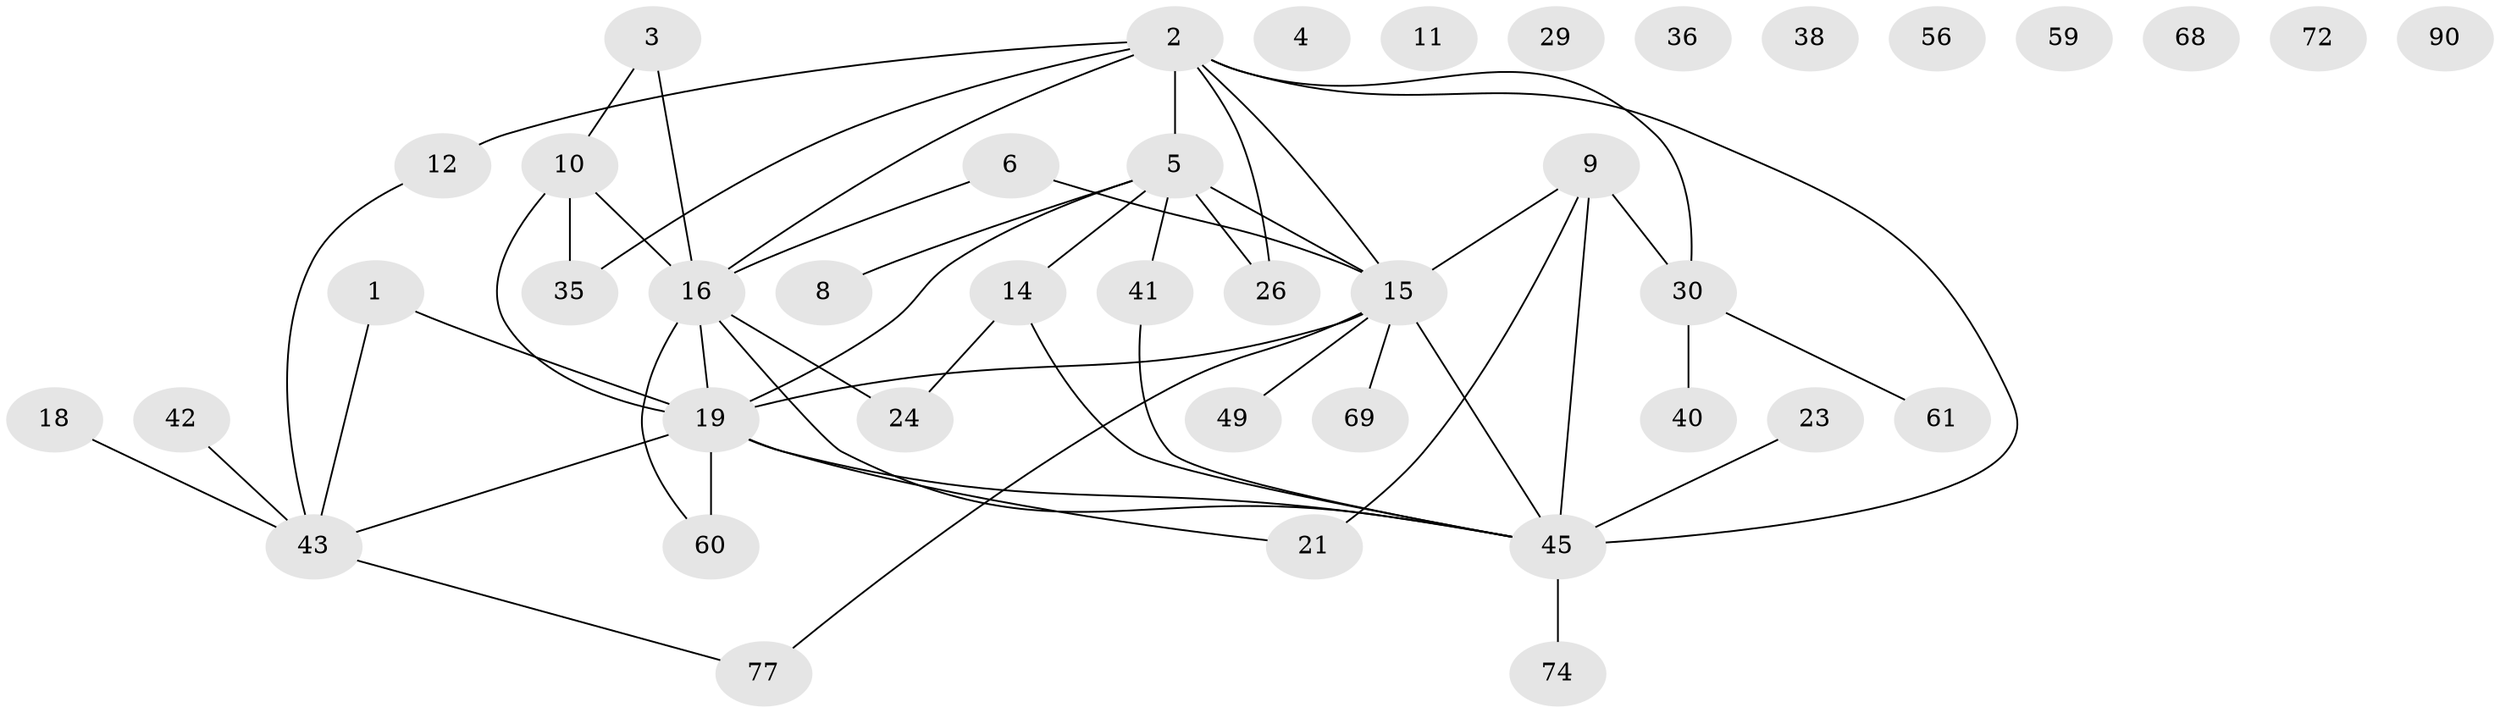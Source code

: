 // original degree distribution, {2: 0.22, 4: 0.12, 3: 0.22, 0: 0.1, 1: 0.21, 5: 0.08, 7: 0.03, 6: 0.01, 8: 0.01}
// Generated by graph-tools (version 1.1) at 2025/16/03/04/25 18:16:47]
// undirected, 41 vertices, 51 edges
graph export_dot {
graph [start="1"]
  node [color=gray90,style=filled];
  1;
  2 [super="+25+39"];
  3 [super="+17+54"];
  4;
  5 [super="+71+7+13"];
  6 [super="+50+55"];
  8;
  9 [super="+46+88"];
  10 [super="+91+32"];
  11;
  12 [super="+80+28+53"];
  14 [super="+27+20+89"];
  15 [super="+22+33+31"];
  16 [super="+86+64"];
  18;
  19 [super="+99+62"];
  21 [super="+57"];
  23 [super="+83"];
  24;
  26 [super="+58"];
  29;
  30 [super="+81+44"];
  35;
  36;
  38;
  40 [super="+73"];
  41 [super="+48"];
  42 [super="+93"];
  43 [super="+63+87"];
  45 [super="+66"];
  49;
  56;
  59;
  60;
  61 [super="+65"];
  68;
  69;
  72;
  74;
  77;
  90;
  1 -- 19;
  1 -- 43;
  2 -- 35;
  2 -- 12 [weight=2];
  2 -- 15;
  2 -- 16 [weight=2];
  2 -- 26;
  2 -- 45 [weight=2];
  2 -- 5;
  2 -- 30;
  3 -- 10;
  3 -- 16;
  5 -- 41;
  5 -- 8;
  5 -- 14 [weight=2];
  5 -- 15 [weight=5];
  5 -- 19;
  5 -- 26;
  6 -- 16;
  6 -- 15;
  9 -- 30;
  9 -- 21;
  9 -- 15;
  9 -- 45 [weight=3];
  10 -- 19;
  10 -- 35;
  10 -- 16;
  12 -- 43;
  14 -- 24;
  14 -- 45;
  15 -- 77;
  15 -- 69;
  15 -- 49;
  15 -- 45;
  15 -- 19;
  16 -- 19;
  16 -- 24;
  16 -- 60;
  16 -- 45;
  18 -- 43;
  19 -- 43;
  19 -- 60 [weight=2];
  19 -- 45 [weight=2];
  19 -- 21;
  23 -- 45;
  30 -- 61;
  30 -- 40;
  41 -- 45;
  42 -- 43;
  43 -- 77;
  45 -- 74;
}
